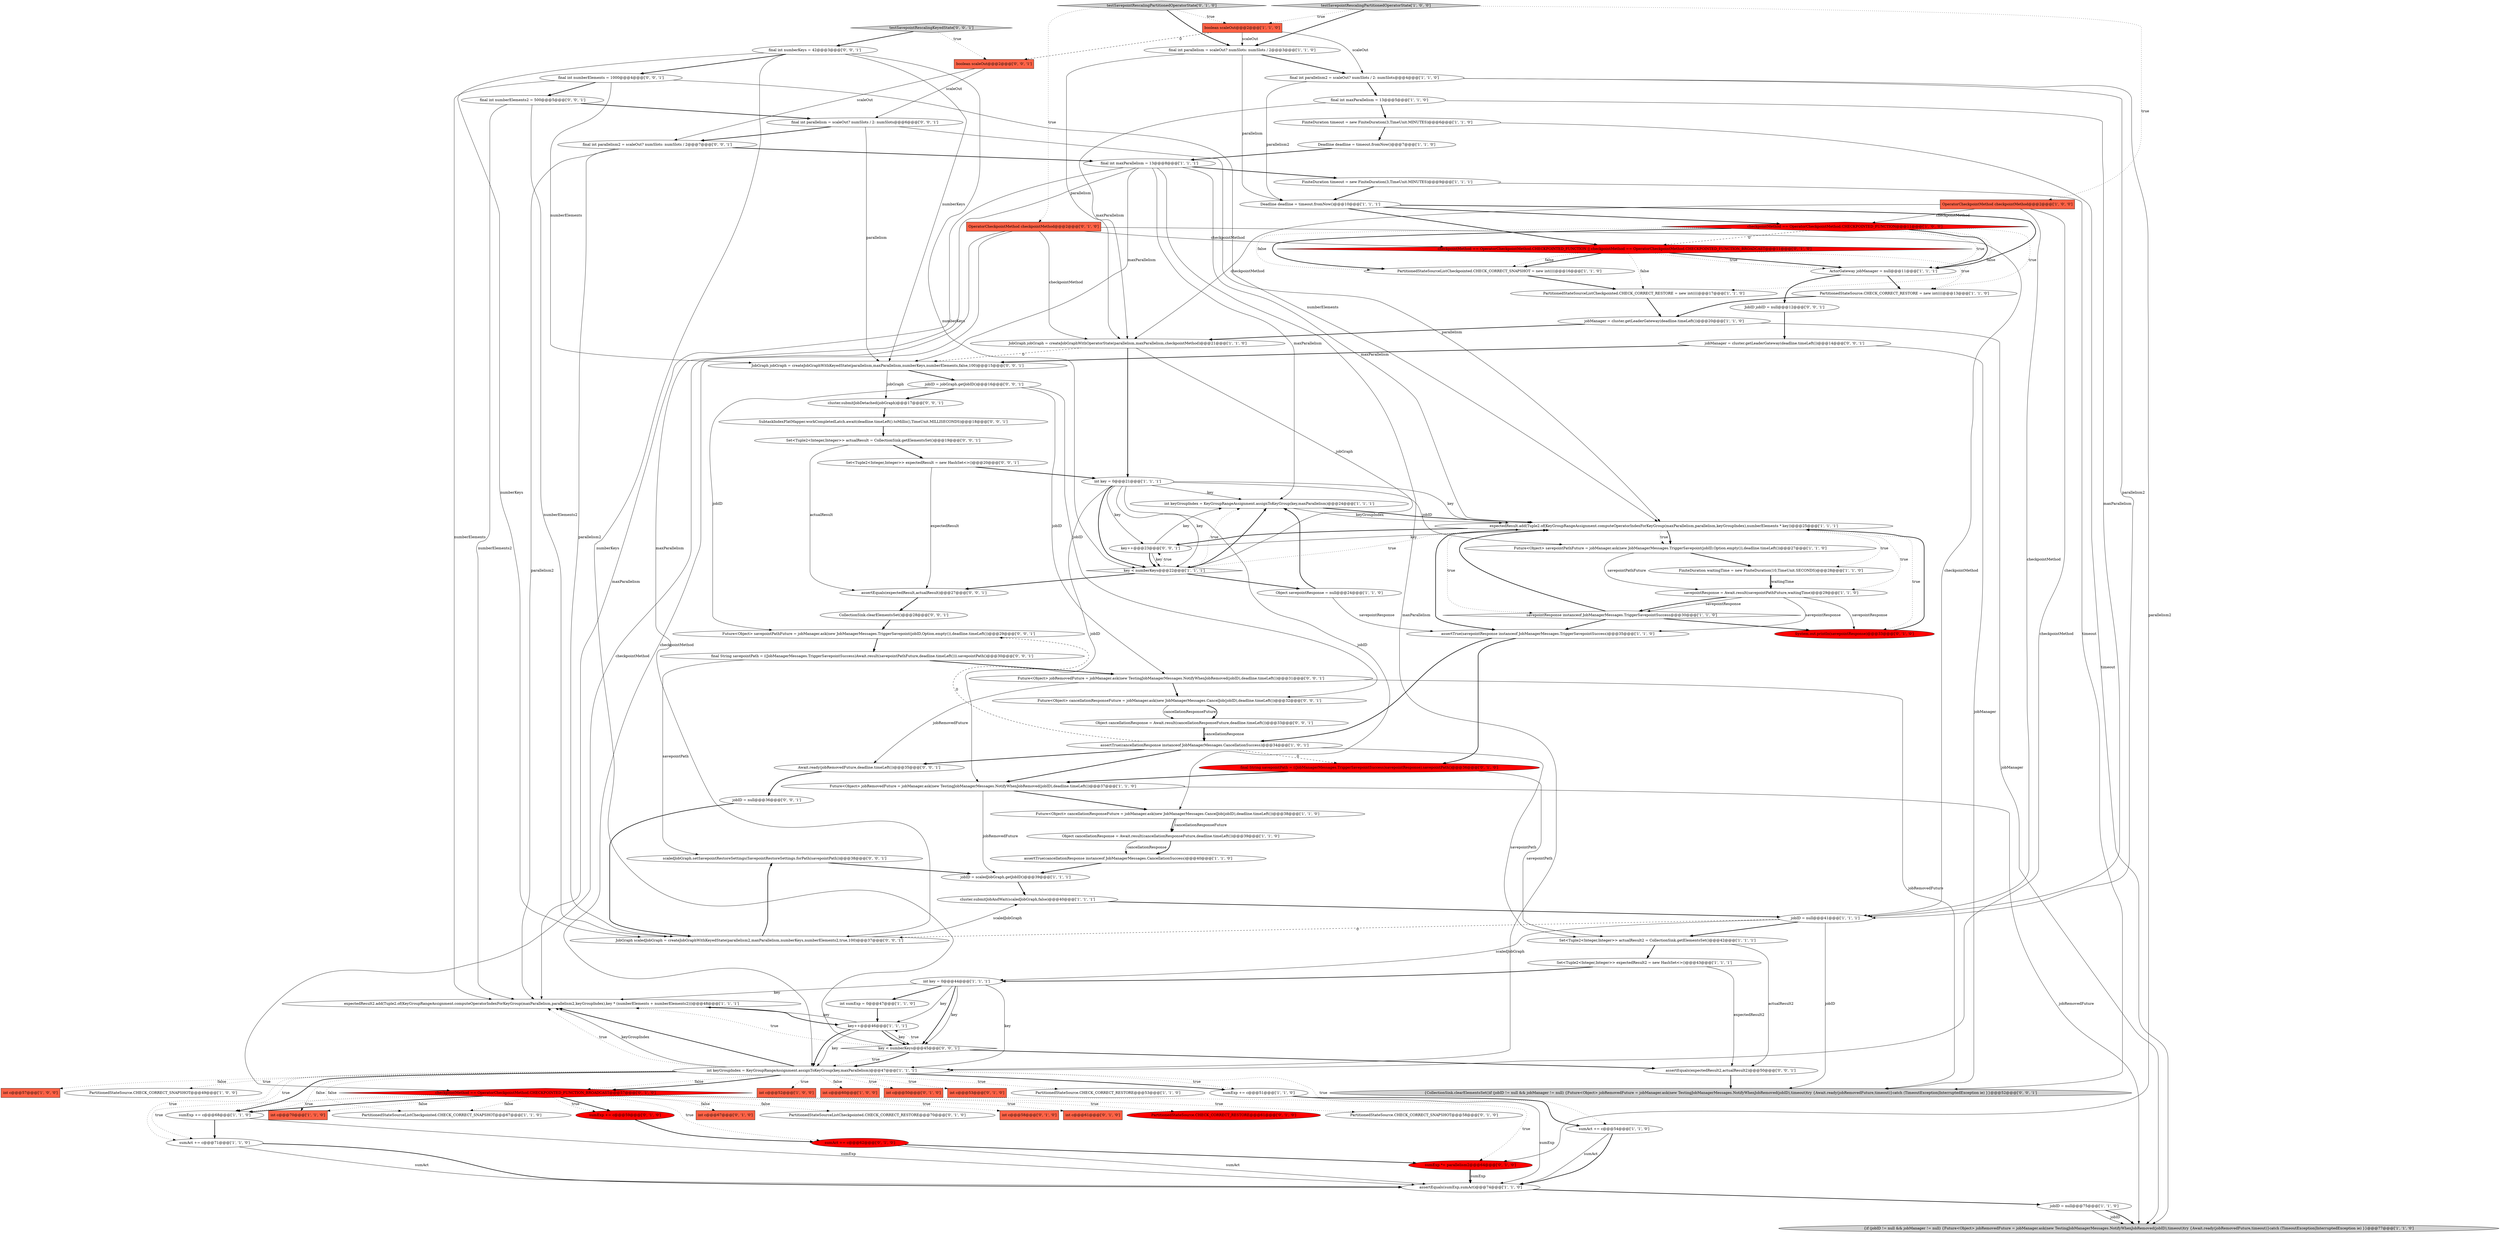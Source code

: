 digraph {
24 [style = filled, label = "JobGraph jobGraph = createJobGraphWithOperatorState(parallelism,maxParallelism,checkpointMethod)@@@21@@@['1', '1', '0']", fillcolor = white, shape = ellipse image = "AAA0AAABBB1BBB"];
33 [style = filled, label = "int keyGroupIndex = KeyGroupRangeAssignment.assignToKeyGroup(key,maxParallelism)@@@24@@@['1', '1', '1']", fillcolor = white, shape = ellipse image = "AAA0AAABBB1BBB"];
40 [style = filled, label = "int c@@@52@@@['1', '0', '0']", fillcolor = tomato, shape = box image = "AAA0AAABBB1BBB"];
53 [style = filled, label = "jobID = null@@@41@@@['1', '1', '1']", fillcolor = white, shape = ellipse image = "AAA0AAABBB1BBB"];
44 [style = filled, label = "jobID = scaledJobGraph.getJobID()@@@39@@@['1', '1', '1']", fillcolor = white, shape = ellipse image = "AAA0AAABBB1BBB"];
86 [style = filled, label = "jobID = jobGraph.getJobID()@@@16@@@['0', '0', '1']", fillcolor = white, shape = ellipse image = "AAA0AAABBB3BBB"];
19 [style = filled, label = "final int parallelism = scaleOut? numSlots: numSlots / 2@@@3@@@['1', '1', '0']", fillcolor = white, shape = ellipse image = "AAA0AAABBB1BBB"];
83 [style = filled, label = "SubtaskIndexFlatMapper.workCompletedLatch.await(deadline.timeLeft().toMillis(),TimeUnit.MILLISECONDS)@@@18@@@['0', '0', '1']", fillcolor = white, shape = ellipse image = "AAA0AAABBB3BBB"];
92 [style = filled, label = "Future<Object> savepointPathFuture = jobManager.ask(new JobManagerMessages.TriggerSavepoint(jobID,Option.empty()),deadline.timeLeft())@@@29@@@['0', '0', '1']", fillcolor = white, shape = ellipse image = "AAA0AAABBB3BBB"];
50 [style = filled, label = "sumAct += c@@@71@@@['1', '1', '0']", fillcolor = white, shape = ellipse image = "AAA0AAABBB1BBB"];
41 [style = filled, label = "jobID = null@@@75@@@['1', '1', '0']", fillcolor = white, shape = ellipse image = "AAA0AAABBB1BBB"];
82 [style = filled, label = "Future<Object> cancellationResponseFuture = jobManager.ask(new JobManagerMessages.CancelJob(jobID),deadline.timeLeft())@@@32@@@['0', '0', '1']", fillcolor = white, shape = ellipse image = "AAA0AAABBB3BBB"];
97 [style = filled, label = "final int numberElements = 1000@@@4@@@['0', '0', '1']", fillcolor = white, shape = ellipse image = "AAA0AAABBB3BBB"];
89 [style = filled, label = "final String savepointPath = ((JobManagerMessages.TriggerSavepointSuccess)Await.result(savepointPathFuture,deadline.timeLeft())).savepointPath()@@@30@@@['0', '0', '1']", fillcolor = white, shape = ellipse image = "AAA0AAABBB3BBB"];
67 [style = filled, label = "int c@@@67@@@['0', '1', '0']", fillcolor = tomato, shape = box image = "AAA0AAABBB2BBB"];
60 [style = filled, label = "final String savepointPath = ((JobManagerMessages.TriggerSavepointSuccess)savepointResponse).savepointPath()@@@36@@@['0', '1', '0']", fillcolor = red, shape = ellipse image = "AAA1AAABBB2BBB"];
81 [style = filled, label = "final int parallelism = scaleOut? numSlots / 2: numSlots@@@6@@@['0', '0', '1']", fillcolor = white, shape = ellipse image = "AAA0AAABBB3BBB"];
10 [style = filled, label = "FiniteDuration timeout = new FiniteDuration(3,TimeUnit.MINUTES)@@@9@@@['1', '1', '1']", fillcolor = white, shape = ellipse image = "AAA0AAABBB1BBB"];
12 [style = filled, label = "assertEquals(sumExp,sumAct)@@@74@@@['1', '1', '0']", fillcolor = white, shape = ellipse image = "AAA0AAABBB1BBB"];
47 [style = filled, label = "Future<Object> cancellationResponseFuture = jobManager.ask(new JobManagerMessages.CancelJob(jobID),deadline.timeLeft())@@@38@@@['1', '1', '0']", fillcolor = white, shape = ellipse image = "AAA0AAABBB1BBB"];
8 [style = filled, label = "final int maxParallelism = 13@@@8@@@['1', '1', '1']", fillcolor = white, shape = ellipse image = "AAA0AAABBB1BBB"];
91 [style = filled, label = "JobGraph jobGraph = createJobGraphWithKeyedState(parallelism,maxParallelism,numberKeys,numberElements,false,100)@@@15@@@['0', '0', '1']", fillcolor = white, shape = ellipse image = "AAA0AAABBB3BBB"];
1 [style = filled, label = "{if (jobID != null && jobManager != null) {Future<Object> jobRemovedFuture = jobManager.ask(new TestingJobManagerMessages.NotifyWhenJobRemoved(jobID),timeout)try {Await.ready(jobRemovedFuture,timeout)}catch (TimeoutException|InterruptedException ie) }}@@@77@@@['1', '1', '0']", fillcolor = lightgray, shape = ellipse image = "AAA0AAABBB1BBB"];
22 [style = filled, label = "FiniteDuration waitingTime = new FiniteDuration(10,TimeUnit.SECONDS)@@@28@@@['1', '1', '0']", fillcolor = white, shape = ellipse image = "AAA0AAABBB1BBB"];
56 [style = filled, label = "FiniteDuration timeout = new FiniteDuration(3,TimeUnit.MINUTES)@@@6@@@['1', '1', '0']", fillcolor = white, shape = ellipse image = "AAA0AAABBB1BBB"];
25 [style = filled, label = "int c@@@70@@@['1', '1', '0']", fillcolor = tomato, shape = box image = "AAA0AAABBB1BBB"];
29 [style = filled, label = "sumAct += c@@@54@@@['1', '1', '0']", fillcolor = white, shape = ellipse image = "AAA0AAABBB1BBB"];
14 [style = filled, label = "Object cancellationResponse = Await.result(cancellationResponseFuture,deadline.timeLeft())@@@39@@@['1', '1', '0']", fillcolor = white, shape = ellipse image = "AAA0AAABBB1BBB"];
48 [style = filled, label = "boolean scaleOut@@@2@@@['1', '1', '0']", fillcolor = tomato, shape = box image = "AAA0AAABBB1BBB"];
70 [style = filled, label = "sumExp *= parallelism2@@@64@@@['0', '1', '0']", fillcolor = red, shape = ellipse image = "AAA1AAABBB2BBB"];
99 [style = filled, label = "{CollectionSink.clearElementsSet()if (jobID != null && jobManager != null) {Future<Object> jobRemovedFuture = jobManager.ask(new TestingJobManagerMessages.NotifyWhenJobRemoved(jobID),timeout)try {Await.ready(jobRemovedFuture,timeout)}catch (TimeoutException|InterruptedException ie) }}@@@52@@@['0', '0', '1']", fillcolor = lightgray, shape = ellipse image = "AAA0AAABBB3BBB"];
6 [style = filled, label = "Deadline deadline = timeout.fromNow()@@@10@@@['1', '1', '1']", fillcolor = white, shape = ellipse image = "AAA0AAABBB1BBB"];
43 [style = filled, label = "Set<Tuple2<Integer,Integer>> actualResult2 = CollectionSink.getElementsSet()@@@42@@@['1', '1', '1']", fillcolor = white, shape = ellipse image = "AAA0AAABBB1BBB"];
31 [style = filled, label = "expectedResult.add(Tuple2.of(KeyGroupRangeAssignment.computeOperatorIndexForKeyGroup(maxParallelism,parallelism,keyGroupIndex),numberElements * key))@@@25@@@['1', '1', '1']", fillcolor = white, shape = ellipse image = "AAA0AAABBB1BBB"];
65 [style = filled, label = "PartitionedStateSourceListCheckpointed.CHECK_CORRECT_RESTORE@@@70@@@['0', '1', '0']", fillcolor = white, shape = ellipse image = "AAA0AAABBB2BBB"];
13 [style = filled, label = "testSavepointRescalingPartitionedOperatorState['1', '0', '0']", fillcolor = lightgray, shape = diamond image = "AAA0AAABBB1BBB"];
30 [style = filled, label = "Future<Object> jobRemovedFuture = jobManager.ask(new TestingJobManagerMessages.NotifyWhenJobRemoved(jobID),deadline.timeLeft())@@@37@@@['1', '1', '0']", fillcolor = white, shape = ellipse image = "AAA0AAABBB1BBB"];
74 [style = filled, label = "Object cancellationResponse = Await.result(cancellationResponseFuture,deadline.timeLeft())@@@33@@@['0', '0', '1']", fillcolor = white, shape = ellipse image = "AAA0AAABBB3BBB"];
49 [style = filled, label = "expectedResult2.add(Tuple2.of(KeyGroupRangeAssignment.computeOperatorIndexForKeyGroup(maxParallelism,parallelism2,keyGroupIndex),key * (numberElements + numberElements2)))@@@48@@@['1', '1', '1']", fillcolor = white, shape = ellipse image = "AAA0AAABBB1BBB"];
87 [style = filled, label = "jobID = null@@@36@@@['0', '0', '1']", fillcolor = white, shape = ellipse image = "AAA0AAABBB3BBB"];
39 [style = filled, label = "key++@@@46@@@['1', '1', '1']", fillcolor = white, shape = ellipse image = "AAA0AAABBB1BBB"];
42 [style = filled, label = "assertTrue(cancellationResponse instanceof JobManagerMessages.CancellationSuccess)@@@34@@@['1', '0', '1']", fillcolor = white, shape = ellipse image = "AAA0AAABBB1BBB"];
34 [style = filled, label = "int sumExp = 0@@@47@@@['1', '1', '0']", fillcolor = white, shape = ellipse image = "AAA0AAABBB1BBB"];
93 [style = filled, label = "Set<Tuple2<Integer,Integer>> actualResult = CollectionSink.getElementsSet()@@@19@@@['0', '0', '1']", fillcolor = white, shape = ellipse image = "AAA0AAABBB3BBB"];
72 [style = filled, label = "testSavepointRescalingPartitionedOperatorState['0', '1', '0']", fillcolor = lightgray, shape = diamond image = "AAA0AAABBB2BBB"];
85 [style = filled, label = "JobGraph scaledJobGraph = createJobGraphWithKeyedState(parallelism2,maxParallelism,numberKeys,numberElements2,true,100)@@@37@@@['0', '0', '1']", fillcolor = white, shape = ellipse image = "AAA0AAABBB3BBB"];
46 [style = filled, label = "assertTrue(cancellationResponse instanceof JobManagerMessages.CancellationSuccess)@@@40@@@['1', '1', '0']", fillcolor = white, shape = ellipse image = "AAA0AAABBB1BBB"];
36 [style = filled, label = "int keyGroupIndex = KeyGroupRangeAssignment.assignToKeyGroup(key,maxParallelism)@@@47@@@['1', '1', '1']", fillcolor = white, shape = ellipse image = "AAA0AAABBB1BBB"];
79 [style = filled, label = "Set<Tuple2<Integer,Integer>> expectedResult = new HashSet<>()@@@20@@@['0', '0', '1']", fillcolor = white, shape = ellipse image = "AAA0AAABBB3BBB"];
55 [style = filled, label = "int key = 0@@@44@@@['1', '1', '1']", fillcolor = white, shape = ellipse image = "AAA0AAABBB1BBB"];
75 [style = filled, label = "final int numberElements2 = 500@@@5@@@['0', '0', '1']", fillcolor = white, shape = ellipse image = "AAA0AAABBB3BBB"];
52 [style = filled, label = "checkpointMethod == OperatorCheckpointMethod.CHECKPOINTED_FUNCTION@@@11@@@['1', '0', '0']", fillcolor = red, shape = diamond image = "AAA1AAABBB1BBB"];
28 [style = filled, label = "ActorGateway jobManager = null@@@11@@@['1', '1', '1']", fillcolor = white, shape = ellipse image = "AAA0AAABBB1BBB"];
2 [style = filled, label = "int c@@@60@@@['1', '0', '0']", fillcolor = tomato, shape = box image = "AAA0AAABBB1BBB"];
73 [style = filled, label = "System.out.println(savepointResponse)@@@33@@@['0', '1', '0']", fillcolor = red, shape = ellipse image = "AAA1AAABBB2BBB"];
32 [style = filled, label = "PartitionedStateSourceListCheckpointed.CHECK_CORRECT_SNAPSHOT = new int((((@@@16@@@['1', '1', '0']", fillcolor = white, shape = ellipse image = "AAA0AAABBB1BBB"];
69 [style = filled, label = "sumExp += c@@@59@@@['0', '1', '0']", fillcolor = red, shape = ellipse image = "AAA1AAABBB2BBB"];
76 [style = filled, label = "CollectionSink.clearElementsSet()@@@28@@@['0', '0', '1']", fillcolor = white, shape = ellipse image = "AAA0AAABBB3BBB"];
100 [style = filled, label = "key++@@@23@@@['0', '0', '1']", fillcolor = white, shape = ellipse image = "AAA0AAABBB3BBB"];
62 [style = filled, label = "int c@@@50@@@['0', '1', '0']", fillcolor = tomato, shape = box image = "AAA0AAABBB2BBB"];
4 [style = filled, label = "int key = 0@@@21@@@['1', '1', '1']", fillcolor = white, shape = ellipse image = "AAA0AAABBB1BBB"];
37 [style = filled, label = "PartitionedStateSourceListCheckpointed.CHECK_CORRECT_SNAPSHOT@@@67@@@['1', '1', '0']", fillcolor = white, shape = ellipse image = "AAA0AAABBB1BBB"];
71 [style = filled, label = "int c@@@58@@@['0', '1', '0']", fillcolor = tomato, shape = box image = "AAA1AAABBB2BBB"];
21 [style = filled, label = "sumExp += c@@@51@@@['1', '1', '0']", fillcolor = white, shape = ellipse image = "AAA0AAABBB1BBB"];
11 [style = filled, label = "savepointResponse instanceof JobManagerMessages.TriggerSavepointSuccess@@@30@@@['1', '1', '0']", fillcolor = white, shape = diamond image = "AAA0AAABBB1BBB"];
64 [style = filled, label = "checkpointMethod == OperatorCheckpointMethod.CHECKPOINTED_FUNCTION_BROADCAST@@@57@@@['0', '1', '0']", fillcolor = red, shape = diamond image = "AAA1AAABBB2BBB"];
88 [style = filled, label = "key < numberKeys@@@45@@@['0', '0', '1']", fillcolor = white, shape = diamond image = "AAA0AAABBB3BBB"];
38 [style = filled, label = "Future<Object> savepointPathFuture = jobManager.ask(new JobManagerMessages.TriggerSavepoint(jobID,Option.empty()),deadline.timeLeft())@@@27@@@['1', '1', '0']", fillcolor = white, shape = ellipse image = "AAA0AAABBB1BBB"];
59 [style = filled, label = "int c@@@61@@@['0', '1', '0']", fillcolor = tomato, shape = box image = "AAA0AAABBB2BBB"];
57 [style = filled, label = "OperatorCheckpointMethod checkpointMethod@@@2@@@['0', '1', '0']", fillcolor = tomato, shape = box image = "AAA0AAABBB2BBB"];
77 [style = filled, label = "cluster.submitJobDetached(jobGraph)@@@17@@@['0', '0', '1']", fillcolor = white, shape = ellipse image = "AAA0AAABBB3BBB"];
51 [style = filled, label = "cluster.submitJobAndWait(scaledJobGraph,false)@@@40@@@['1', '1', '1']", fillcolor = white, shape = ellipse image = "AAA0AAABBB1BBB"];
18 [style = filled, label = "PartitionedStateSource.CHECK_CORRECT_RESTORE = new int((((@@@13@@@['1', '1', '0']", fillcolor = white, shape = ellipse image = "AAA0AAABBB1BBB"];
63 [style = filled, label = "int c@@@53@@@['0', '1', '0']", fillcolor = tomato, shape = box image = "AAA0AAABBB2BBB"];
23 [style = filled, label = "jobManager = cluster.getLeaderGateway(deadline.timeLeft())@@@20@@@['1', '1', '0']", fillcolor = white, shape = ellipse image = "AAA0AAABBB1BBB"];
96 [style = filled, label = "testSavepointRescalingKeyedState['0', '0', '1']", fillcolor = lightgray, shape = diamond image = "AAA0AAABBB3BBB"];
95 [style = filled, label = "assertEquals(expectedResult,actualResult)@@@27@@@['0', '0', '1']", fillcolor = white, shape = ellipse image = "AAA0AAABBB3BBB"];
35 [style = filled, label = "Set<Tuple2<Integer,Integer>> expectedResult2 = new HashSet<>()@@@43@@@['1', '1', '1']", fillcolor = white, shape = ellipse image = "AAA0AAABBB1BBB"];
20 [style = filled, label = "key < numberKeys@@@22@@@['1', '1', '1']", fillcolor = white, shape = diamond image = "AAA0AAABBB1BBB"];
27 [style = filled, label = "final int maxParallelism = 13@@@5@@@['1', '1', '0']", fillcolor = white, shape = ellipse image = "AAA0AAABBB1BBB"];
98 [style = filled, label = "scaledJobGraph.setSavepointRestoreSettings(SavepointRestoreSettings.forPath(savepointPath))@@@38@@@['0', '0', '1']", fillcolor = white, shape = ellipse image = "AAA0AAABBB3BBB"];
90 [style = filled, label = "final int parallelism2 = scaleOut? numSlots: numSlots / 2@@@7@@@['0', '0', '1']", fillcolor = white, shape = ellipse image = "AAA0AAABBB3BBB"];
102 [style = filled, label = "boolean scaleOut@@@2@@@['0', '0', '1']", fillcolor = tomato, shape = box image = "AAA0AAABBB3BBB"];
26 [style = filled, label = "Deadline deadline = timeout.fromNow()@@@7@@@['1', '1', '0']", fillcolor = white, shape = ellipse image = "AAA0AAABBB1BBB"];
45 [style = filled, label = "PartitionedStateSource.CHECK_CORRECT_RESTORE@@@53@@@['1', '1', '0']", fillcolor = white, shape = ellipse image = "AAA0AAABBB1BBB"];
7 [style = filled, label = "final int parallelism2 = scaleOut? numSlots / 2: numSlots@@@4@@@['1', '1', '0']", fillcolor = white, shape = ellipse image = "AAA0AAABBB1BBB"];
94 [style = filled, label = "assertEquals(expectedResult2,actualResult2)@@@50@@@['0', '0', '1']", fillcolor = white, shape = ellipse image = "AAA0AAABBB3BBB"];
68 [style = filled, label = "PartitionedStateSource.CHECK_CORRECT_RESTORE@@@61@@@['0', '1', '0']", fillcolor = red, shape = ellipse image = "AAA1AAABBB2BBB"];
66 [style = filled, label = "PartitionedStateSource.CHECK_CORRECT_SNAPSHOT@@@58@@@['0', '1', '0']", fillcolor = white, shape = ellipse image = "AAA0AAABBB2BBB"];
9 [style = filled, label = "int c@@@57@@@['1', '0', '0']", fillcolor = tomato, shape = box image = "AAA0AAABBB1BBB"];
15 [style = filled, label = "sumExp += c@@@68@@@['1', '1', '0']", fillcolor = white, shape = ellipse image = "AAA0AAABBB1BBB"];
0 [style = filled, label = "assertTrue(savepointResponse instanceof JobManagerMessages.TriggerSavepointSuccess)@@@35@@@['1', '1', '0']", fillcolor = white, shape = ellipse image = "AAA0AAABBB1BBB"];
58 [style = filled, label = "sumAct += c@@@62@@@['0', '1', '0']", fillcolor = red, shape = ellipse image = "AAA1AAABBB2BBB"];
84 [style = filled, label = "final int numberKeys = 42@@@3@@@['0', '0', '1']", fillcolor = white, shape = ellipse image = "AAA0AAABBB3BBB"];
5 [style = filled, label = "PartitionedStateSource.CHECK_CORRECT_SNAPSHOT@@@49@@@['1', '0', '0']", fillcolor = white, shape = ellipse image = "AAA0AAABBB1BBB"];
80 [style = filled, label = "Await.ready(jobRemovedFuture,deadline.timeLeft())@@@35@@@['0', '0', '1']", fillcolor = white, shape = ellipse image = "AAA0AAABBB3BBB"];
103 [style = filled, label = "jobManager = cluster.getLeaderGateway(deadline.timeLeft())@@@14@@@['0', '0', '1']", fillcolor = white, shape = ellipse image = "AAA0AAABBB3BBB"];
16 [style = filled, label = "Object savepointResponse = null@@@24@@@['1', '1', '0']", fillcolor = white, shape = ellipse image = "AAA0AAABBB1BBB"];
78 [style = filled, label = "JobID jobID = null@@@12@@@['0', '0', '1']", fillcolor = white, shape = ellipse image = "AAA0AAABBB3BBB"];
61 [style = filled, label = "checkpointMethod == OperatorCheckpointMethod.CHECKPOINTED_FUNCTION || checkpointMethod == OperatorCheckpointMethod.CHECKPOINTED_FUNCTION_BROADCAST@@@11@@@['0', '1', '0']", fillcolor = red, shape = diamond image = "AAA1AAABBB2BBB"];
101 [style = filled, label = "Future<Object> jobRemovedFuture = jobManager.ask(new TestingJobManagerMessages.NotifyWhenJobRemoved(jobID),deadline.timeLeft())@@@31@@@['0', '0', '1']", fillcolor = white, shape = ellipse image = "AAA0AAABBB3BBB"];
54 [style = filled, label = "PartitionedStateSourceListCheckpointed.CHECK_CORRECT_RESTORE = new int((((@@@17@@@['1', '1', '0']", fillcolor = white, shape = ellipse image = "AAA0AAABBB1BBB"];
17 [style = filled, label = "savepointResponse = Await.result(savepointPathFuture,waitingTime)@@@29@@@['1', '1', '0']", fillcolor = white, shape = ellipse image = "AAA0AAABBB1BBB"];
3 [style = filled, label = "OperatorCheckpointMethod checkpointMethod@@@2@@@['1', '0', '0']", fillcolor = tomato, shape = box image = "AAA0AAABBB1BBB"];
8->10 [style = bold, label=""];
103->99 [style = solid, label="jobManager"];
29->12 [style = solid, label="sumAct"];
35->55 [style = bold, label=""];
20->95 [style = bold, label=""];
52->28 [style = dotted, label="true"];
82->74 [style = solid, label="cancellationResponseFuture"];
8->31 [style = solid, label="maxParallelism"];
17->11 [style = solid, label="savepointResponse"];
61->54 [style = dotted, label="false"];
15->12 [style = solid, label="sumExp"];
100->20 [style = bold, label=""];
51->53 [style = bold, label=""];
36->21 [style = dotted, label="true"];
64->25 [style = dotted, label="false"];
70->12 [style = solid, label="sumExp"];
91->86 [style = bold, label=""];
58->12 [style = solid, label="sumAct"];
93->95 [style = solid, label="actualResult"];
22->17 [style = solid, label="waitingTime"];
100->20 [style = solid, label="key"];
42->92 [style = dashed, label="0"];
52->28 [style = bold, label=""];
36->49 [style = solid, label="keyGroupIndex"];
44->51 [style = bold, label=""];
52->54 [style = dotted, label="false"];
4->20 [style = solid, label="key"];
49->39 [style = bold, label=""];
20->16 [style = bold, label=""];
82->74 [style = bold, label=""];
102->90 [style = solid, label="scaleOut"];
69->58 [style = bold, label=""];
43->35 [style = bold, label=""];
83->93 [style = bold, label=""];
3->24 [style = solid, label="checkpointMethod"];
3->53 [style = solid, label="checkpointMethod"];
20->31 [style = dotted, label="true"];
53->85 [style = dashed, label="0"];
14->46 [style = bold, label=""];
93->79 [style = bold, label=""];
8->91 [style = solid, label="maxParallelism"];
50->12 [style = bold, label=""];
48->102 [style = dashed, label="0"];
43->94 [style = solid, label="actualResult2"];
55->34 [style = bold, label=""];
4->31 [style = solid, label="key"];
72->57 [style = dotted, label="true"];
19->24 [style = solid, label="parallelism"];
8->36 [style = solid, label="maxParallelism"];
56->26 [style = bold, label=""];
36->25 [style = dotted, label="false"];
81->90 [style = bold, label=""];
74->42 [style = solid, label="cancellationResponse"];
55->36 [style = solid, label="key"];
57->61 [style = solid, label="checkpointMethod"];
24->91 [style = dashed, label="0"];
70->12 [style = bold, label=""];
97->31 [style = solid, label="numberElements"];
11->73 [style = bold, label=""];
64->37 [style = dotted, label="false"];
31->22 [style = dotted, label="true"];
88->36 [style = dotted, label="true"];
16->0 [style = solid, label="savepointResponse"];
84->88 [style = solid, label="numberKeys"];
28->18 [style = bold, label=""];
64->15 [style = dotted, label="true"];
13->3 [style = dotted, label="true"];
97->49 [style = solid, label="numberElements"];
15->50 [style = bold, label=""];
36->37 [style = dotted, label="false"];
0->42 [style = bold, label=""];
76->92 [style = bold, label=""];
101->80 [style = solid, label="jobRemovedFuture"];
86->77 [style = bold, label=""];
103->91 [style = bold, label=""];
98->44 [style = bold, label=""];
36->40 [style = dotted, label="true"];
21->12 [style = solid, label="sumExp"];
27->24 [style = solid, label="maxParallelism"];
58->70 [style = bold, label=""];
30->44 [style = solid, label="jobRemovedFuture"];
31->11 [style = dotted, label="true"];
91->77 [style = solid, label="jobGraph"];
7->6 [style = solid, label="parallelism2"];
27->56 [style = bold, label=""];
12->41 [style = bold, label=""];
6->61 [style = bold, label=""];
74->42 [style = bold, label=""];
33->31 [style = solid, label="keyGroupIndex"];
75->85 [style = solid, label="numberElements2"];
57->64 [style = solid, label="checkpointMethod"];
36->45 [style = dotted, label="true"];
23->1 [style = solid, label="jobManager"];
28->78 [style = bold, label=""];
21->29 [style = bold, label=""];
64->15 [style = bold, label=""];
84->97 [style = bold, label=""];
90->85 [style = solid, label="parallelism2"];
61->32 [style = bold, label=""];
16->33 [style = bold, label=""];
36->49 [style = bold, label=""];
64->71 [style = dotted, label="true"];
31->17 [style = dotted, label="true"];
61->32 [style = dotted, label="false"];
39->36 [style = solid, label="key"];
89->101 [style = bold, label=""];
86->92 [style = solid, label="jobID"];
22->17 [style = bold, label=""];
55->88 [style = bold, label=""];
55->39 [style = solid, label="key"];
79->4 [style = bold, label=""];
30->47 [style = bold, label=""];
85->51 [style = solid, label="scaledJobGraph"];
36->29 [style = dotted, label="true"];
64->50 [style = dotted, label="true"];
53->43 [style = bold, label=""];
84->20 [style = solid, label="numberKeys"];
61->28 [style = bold, label=""];
88->94 [style = bold, label=""];
19->6 [style = solid, label="parallelism"];
46->44 [style = bold, label=""];
60->43 [style = solid, label="savepointPath"];
50->12 [style = solid, label="sumAct"];
101->82 [style = bold, label=""];
8->49 [style = solid, label="maxParallelism"];
87->85 [style = bold, label=""];
41->1 [style = solid, label="jobID"];
48->19 [style = solid, label="scaleOut"];
18->23 [style = bold, label=""];
102->81 [style = solid, label="scaleOut"];
57->53 [style = solid, label="checkpointMethod"];
36->15 [style = dotted, label="true"];
48->7 [style = solid, label="scaleOut"];
92->89 [style = bold, label=""];
31->0 [style = bold, label=""];
64->67 [style = dotted, label="false"];
78->103 [style = bold, label=""];
24->20 [style = solid, label="jobGraph"];
31->100 [style = bold, label=""];
95->76 [style = bold, label=""];
35->94 [style = solid, label="expectedResult2"];
39->88 [style = bold, label=""];
52->61 [style = dashed, label="0"];
26->8 [style = bold, label=""];
31->38 [style = bold, label=""];
4->47 [style = solid, label="jobID"];
3->36 [style = solid, label="checkpointMethod"];
10->6 [style = bold, label=""];
85->98 [style = bold, label=""];
55->88 [style = solid, label="key"];
36->49 [style = dotted, label="true"];
101->99 [style = solid, label="jobRemovedFuture"];
90->8 [style = bold, label=""];
11->31 [style = bold, label=""];
57->36 [style = solid, label="checkpointMethod"];
36->62 [style = dotted, label="true"];
13->19 [style = bold, label=""];
88->39 [style = dotted, label="true"];
64->66 [style = dotted, label="true"];
20->33 [style = dotted, label="true"];
88->49 [style = dotted, label="true"];
4->38 [style = solid, label="jobID"];
39->49 [style = solid, label="key"];
17->73 [style = solid, label="savepointResponse"];
36->64 [style = dotted, label="false"];
64->70 [style = dotted, label="true"];
42->60 [style = dashed, label="0"];
34->39 [style = bold, label=""];
4->20 [style = bold, label=""];
88->36 [style = bold, label=""];
4->30 [style = solid, label="jobID"];
97->91 [style = solid, label="numberElements"];
100->31 [style = solid, label="key"];
77->83 [style = bold, label=""];
72->48 [style = dotted, label="true"];
75->81 [style = bold, label=""];
56->1 [style = solid, label="timeout"];
17->0 [style = solid, label="savepointResponse"];
39->88 [style = solid, label="key"];
14->46 [style = solid, label="cancellationResponse"];
79->95 [style = solid, label="expectedResult"];
89->98 [style = solid, label="savepointPath"];
4->100 [style = solid, label="key"];
54->23 [style = bold, label=""];
7->70 [style = solid, label="parallelism2"];
36->64 [style = bold, label=""];
52->32 [style = dotted, label="false"];
36->50 [style = dotted, label="true"];
8->85 [style = solid, label="maxParallelism"];
100->33 [style = solid, label="key"];
94->99 [style = bold, label=""];
72->19 [style = bold, label=""];
36->63 [style = dotted, label="true"];
47->14 [style = solid, label="cancellationResponseFuture"];
20->100 [style = dotted, label="true"];
64->65 [style = dotted, label="false"];
4->33 [style = solid, label="key"];
38->17 [style = solid, label="savepointPathFuture"];
31->73 [style = dotted, label="true"];
84->85 [style = solid, label="numberKeys"];
64->69 [style = bold, label=""];
36->15 [style = bold, label=""];
80->87 [style = bold, label=""];
64->58 [style = dotted, label="true"];
41->1 [style = bold, label=""];
27->53 [style = solid, label="maxParallelism"];
96->102 [style = dotted, label="true"];
6->52 [style = bold, label=""];
20->33 [style = bold, label=""];
57->24 [style = solid, label="checkpointMethod"];
81->91 [style = solid, label="parallelism"];
84->91 [style = solid, label="numberKeys"];
36->21 [style = bold, label=""];
36->9 [style = dotted, label="false"];
3->52 [style = solid, label="checkpointMethod"];
86->101 [style = solid, label="jobID"];
23->24 [style = bold, label=""];
7->53 [style = solid, label="parallelism2"];
53->55 [style = solid, label="scaledJobGraph"];
8->33 [style = solid, label="maxParallelism"];
10->99 [style = solid, label="timeout"];
24->4 [style = bold, label=""];
11->0 [style = bold, label=""];
29->12 [style = bold, label=""];
52->32 [style = bold, label=""];
75->49 [style = solid, label="numberElements2"];
30->1 [style = solid, label="jobRemovedFuture"];
42->30 [style = bold, label=""];
0->60 [style = bold, label=""];
97->75 [style = bold, label=""];
96->84 [style = bold, label=""];
64->59 [style = dotted, label="true"];
42->80 [style = bold, label=""];
31->38 [style = dotted, label="true"];
64->69 [style = dotted, label="true"];
86->82 [style = solid, label="jobID"];
7->27 [style = bold, label=""];
60->30 [style = bold, label=""];
33->31 [style = bold, label=""];
42->43 [style = solid, label="savepointPath"];
81->31 [style = solid, label="parallelism"];
64->68 [style = dotted, label="true"];
52->18 [style = dotted, label="true"];
36->2 [style = dotted, label="false"];
90->49 [style = solid, label="parallelism2"];
32->54 [style = bold, label=""];
73->31 [style = bold, label=""];
36->5 [style = dotted, label="true"];
13->48 [style = dotted, label="true"];
53->99 [style = solid, label="jobID"];
38->22 [style = bold, label=""];
61->18 [style = dotted, label="true"];
39->36 [style = bold, label=""];
19->7 [style = bold, label=""];
47->14 [style = bold, label=""];
61->28 [style = dotted, label="true"];
55->49 [style = solid, label="key"];
6->28 [style = bold, label=""];
17->11 [style = bold, label=""];
}
